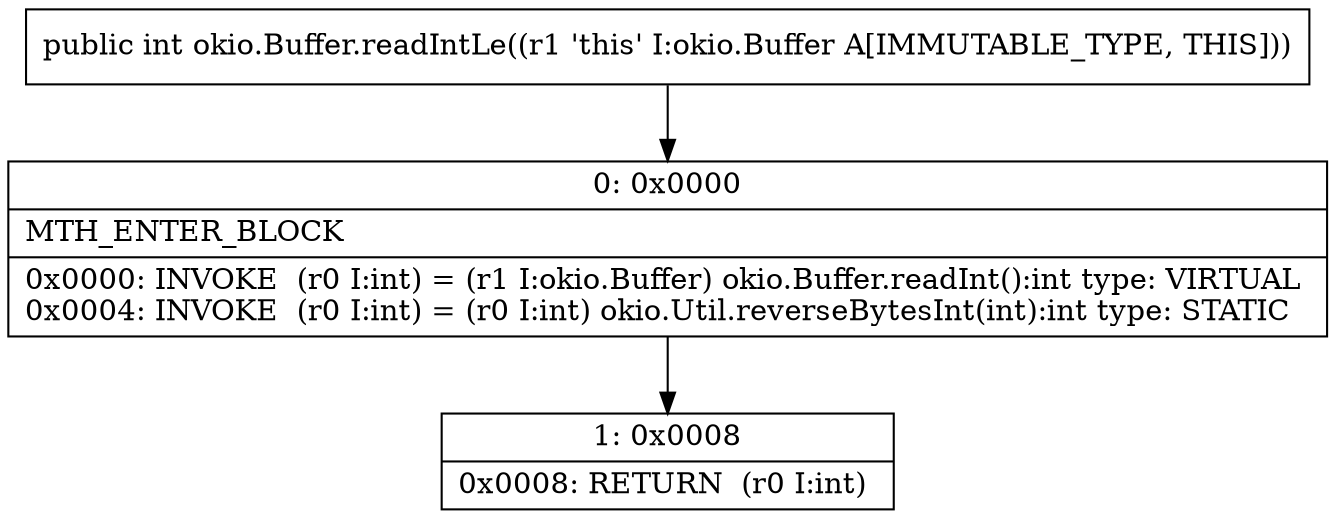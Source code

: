 digraph "CFG forokio.Buffer.readIntLe()I" {
Node_0 [shape=record,label="{0\:\ 0x0000|MTH_ENTER_BLOCK\l|0x0000: INVOKE  (r0 I:int) = (r1 I:okio.Buffer) okio.Buffer.readInt():int type: VIRTUAL \l0x0004: INVOKE  (r0 I:int) = (r0 I:int) okio.Util.reverseBytesInt(int):int type: STATIC \l}"];
Node_1 [shape=record,label="{1\:\ 0x0008|0x0008: RETURN  (r0 I:int) \l}"];
MethodNode[shape=record,label="{public int okio.Buffer.readIntLe((r1 'this' I:okio.Buffer A[IMMUTABLE_TYPE, THIS])) }"];
MethodNode -> Node_0;
Node_0 -> Node_1;
}

